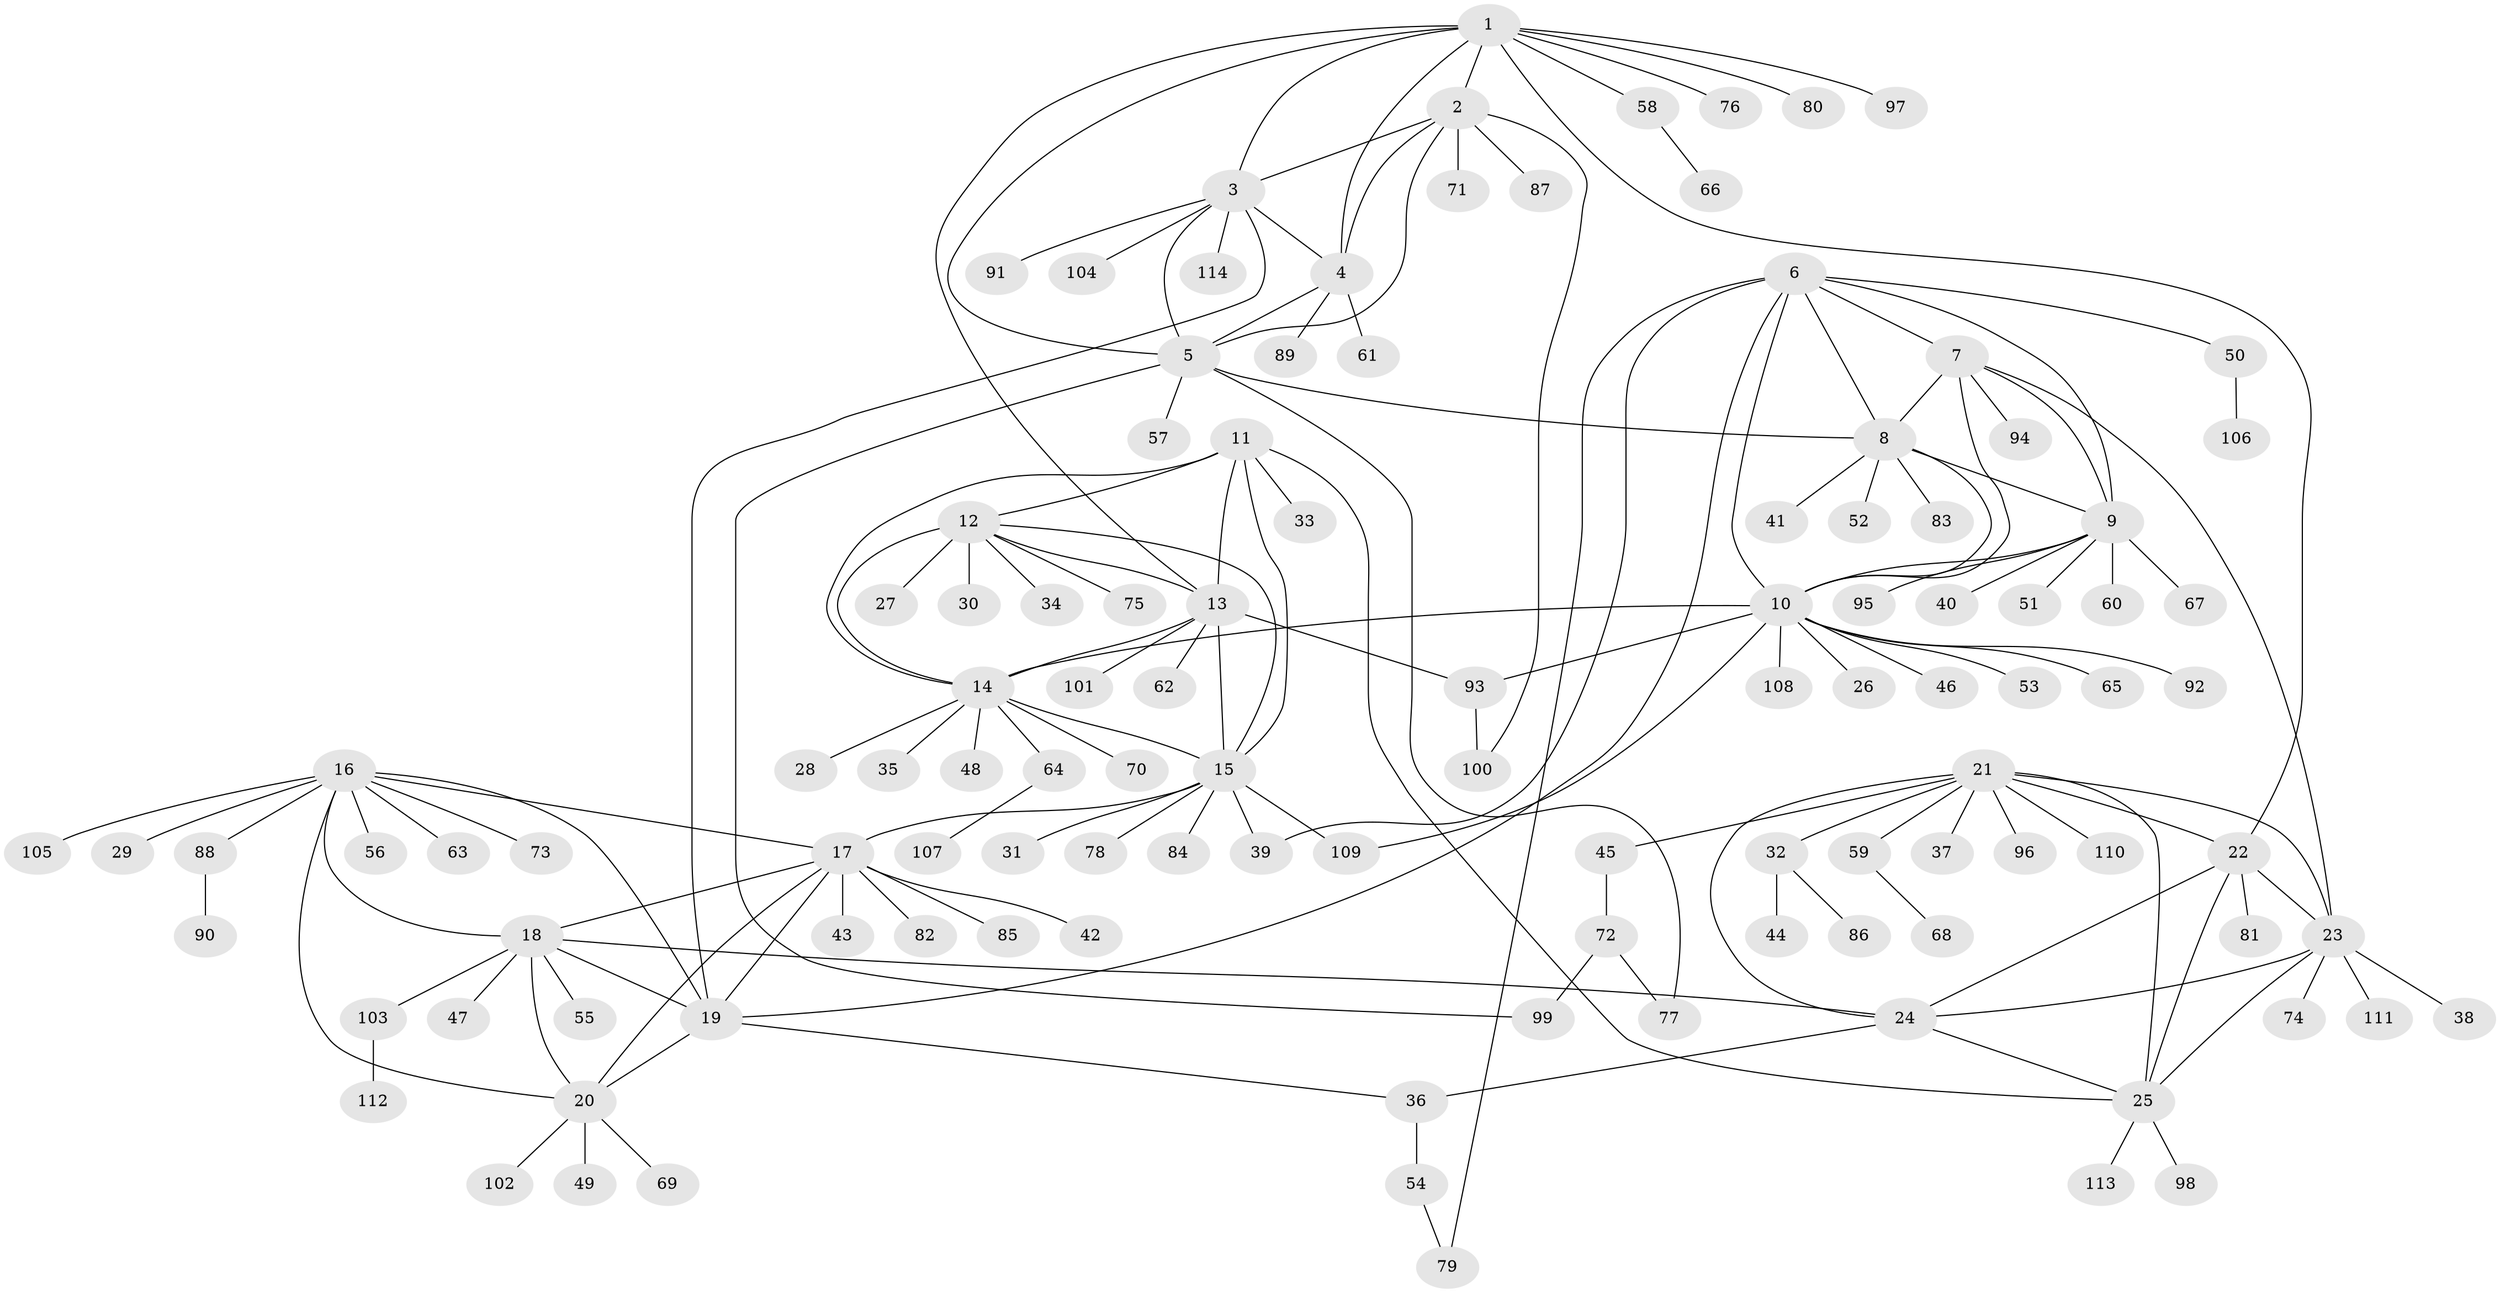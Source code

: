 // coarse degree distribution, {13: 0.011494252873563218, 6: 0.08045977011494253, 4: 0.022988505747126436, 7: 0.011494252873563218, 17: 0.011494252873563218, 9: 0.022988505747126436, 8: 0.04597701149425287, 11: 0.011494252873563218, 5: 0.011494252873563218, 1: 0.6781609195402298, 2: 0.06896551724137931, 3: 0.022988505747126436}
// Generated by graph-tools (version 1.1) at 2025/24/03/03/25 07:24:13]
// undirected, 114 vertices, 157 edges
graph export_dot {
graph [start="1"]
  node [color=gray90,style=filled];
  1;
  2;
  3;
  4;
  5;
  6;
  7;
  8;
  9;
  10;
  11;
  12;
  13;
  14;
  15;
  16;
  17;
  18;
  19;
  20;
  21;
  22;
  23;
  24;
  25;
  26;
  27;
  28;
  29;
  30;
  31;
  32;
  33;
  34;
  35;
  36;
  37;
  38;
  39;
  40;
  41;
  42;
  43;
  44;
  45;
  46;
  47;
  48;
  49;
  50;
  51;
  52;
  53;
  54;
  55;
  56;
  57;
  58;
  59;
  60;
  61;
  62;
  63;
  64;
  65;
  66;
  67;
  68;
  69;
  70;
  71;
  72;
  73;
  74;
  75;
  76;
  77;
  78;
  79;
  80;
  81;
  82;
  83;
  84;
  85;
  86;
  87;
  88;
  89;
  90;
  91;
  92;
  93;
  94;
  95;
  96;
  97;
  98;
  99;
  100;
  101;
  102;
  103;
  104;
  105;
  106;
  107;
  108;
  109;
  110;
  111;
  112;
  113;
  114;
  1 -- 2;
  1 -- 3;
  1 -- 4;
  1 -- 5;
  1 -- 13;
  1 -- 22;
  1 -- 58;
  1 -- 76;
  1 -- 80;
  1 -- 97;
  2 -- 3;
  2 -- 4;
  2 -- 5;
  2 -- 71;
  2 -- 87;
  2 -- 100;
  3 -- 4;
  3 -- 5;
  3 -- 19;
  3 -- 91;
  3 -- 104;
  3 -- 114;
  4 -- 5;
  4 -- 61;
  4 -- 89;
  5 -- 8;
  5 -- 57;
  5 -- 77;
  5 -- 99;
  6 -- 7;
  6 -- 8;
  6 -- 9;
  6 -- 10;
  6 -- 19;
  6 -- 39;
  6 -- 50;
  6 -- 79;
  7 -- 8;
  7 -- 9;
  7 -- 10;
  7 -- 23;
  7 -- 94;
  8 -- 9;
  8 -- 10;
  8 -- 41;
  8 -- 52;
  8 -- 83;
  9 -- 10;
  9 -- 40;
  9 -- 51;
  9 -- 60;
  9 -- 67;
  9 -- 95;
  10 -- 14;
  10 -- 26;
  10 -- 46;
  10 -- 53;
  10 -- 65;
  10 -- 92;
  10 -- 93;
  10 -- 108;
  10 -- 109;
  11 -- 12;
  11 -- 13;
  11 -- 14;
  11 -- 15;
  11 -- 25;
  11 -- 33;
  12 -- 13;
  12 -- 14;
  12 -- 15;
  12 -- 27;
  12 -- 30;
  12 -- 34;
  12 -- 75;
  13 -- 14;
  13 -- 15;
  13 -- 62;
  13 -- 93;
  13 -- 101;
  14 -- 15;
  14 -- 28;
  14 -- 35;
  14 -- 48;
  14 -- 64;
  14 -- 70;
  15 -- 17;
  15 -- 31;
  15 -- 39;
  15 -- 78;
  15 -- 84;
  15 -- 109;
  16 -- 17;
  16 -- 18;
  16 -- 19;
  16 -- 20;
  16 -- 29;
  16 -- 56;
  16 -- 63;
  16 -- 73;
  16 -- 88;
  16 -- 105;
  17 -- 18;
  17 -- 19;
  17 -- 20;
  17 -- 42;
  17 -- 43;
  17 -- 82;
  17 -- 85;
  18 -- 19;
  18 -- 20;
  18 -- 24;
  18 -- 47;
  18 -- 55;
  18 -- 103;
  19 -- 20;
  19 -- 36;
  20 -- 49;
  20 -- 69;
  20 -- 102;
  21 -- 22;
  21 -- 23;
  21 -- 24;
  21 -- 25;
  21 -- 32;
  21 -- 37;
  21 -- 45;
  21 -- 59;
  21 -- 96;
  21 -- 110;
  22 -- 23;
  22 -- 24;
  22 -- 25;
  22 -- 81;
  23 -- 24;
  23 -- 25;
  23 -- 38;
  23 -- 74;
  23 -- 111;
  24 -- 25;
  24 -- 36;
  25 -- 98;
  25 -- 113;
  32 -- 44;
  32 -- 86;
  36 -- 54;
  45 -- 72;
  50 -- 106;
  54 -- 79;
  58 -- 66;
  59 -- 68;
  64 -- 107;
  72 -- 77;
  72 -- 99;
  88 -- 90;
  93 -- 100;
  103 -- 112;
}
